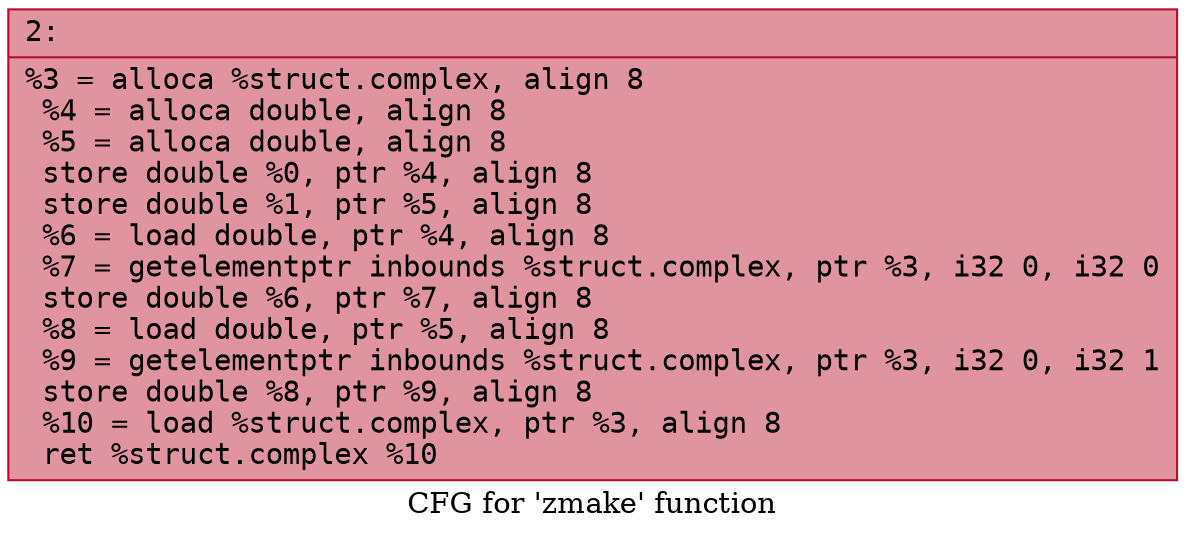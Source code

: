 digraph "CFG for 'zmake' function" {
	label="CFG for 'zmake' function";

	Node0x600000bd6210 [shape=record,color="#b70d28ff", style=filled, fillcolor="#b70d2870" fontname="Courier",label="{2:\l|  %3 = alloca %struct.complex, align 8\l  %4 = alloca double, align 8\l  %5 = alloca double, align 8\l  store double %0, ptr %4, align 8\l  store double %1, ptr %5, align 8\l  %6 = load double, ptr %4, align 8\l  %7 = getelementptr inbounds %struct.complex, ptr %3, i32 0, i32 0\l  store double %6, ptr %7, align 8\l  %8 = load double, ptr %5, align 8\l  %9 = getelementptr inbounds %struct.complex, ptr %3, i32 0, i32 1\l  store double %8, ptr %9, align 8\l  %10 = load %struct.complex, ptr %3, align 8\l  ret %struct.complex %10\l}"];
}
